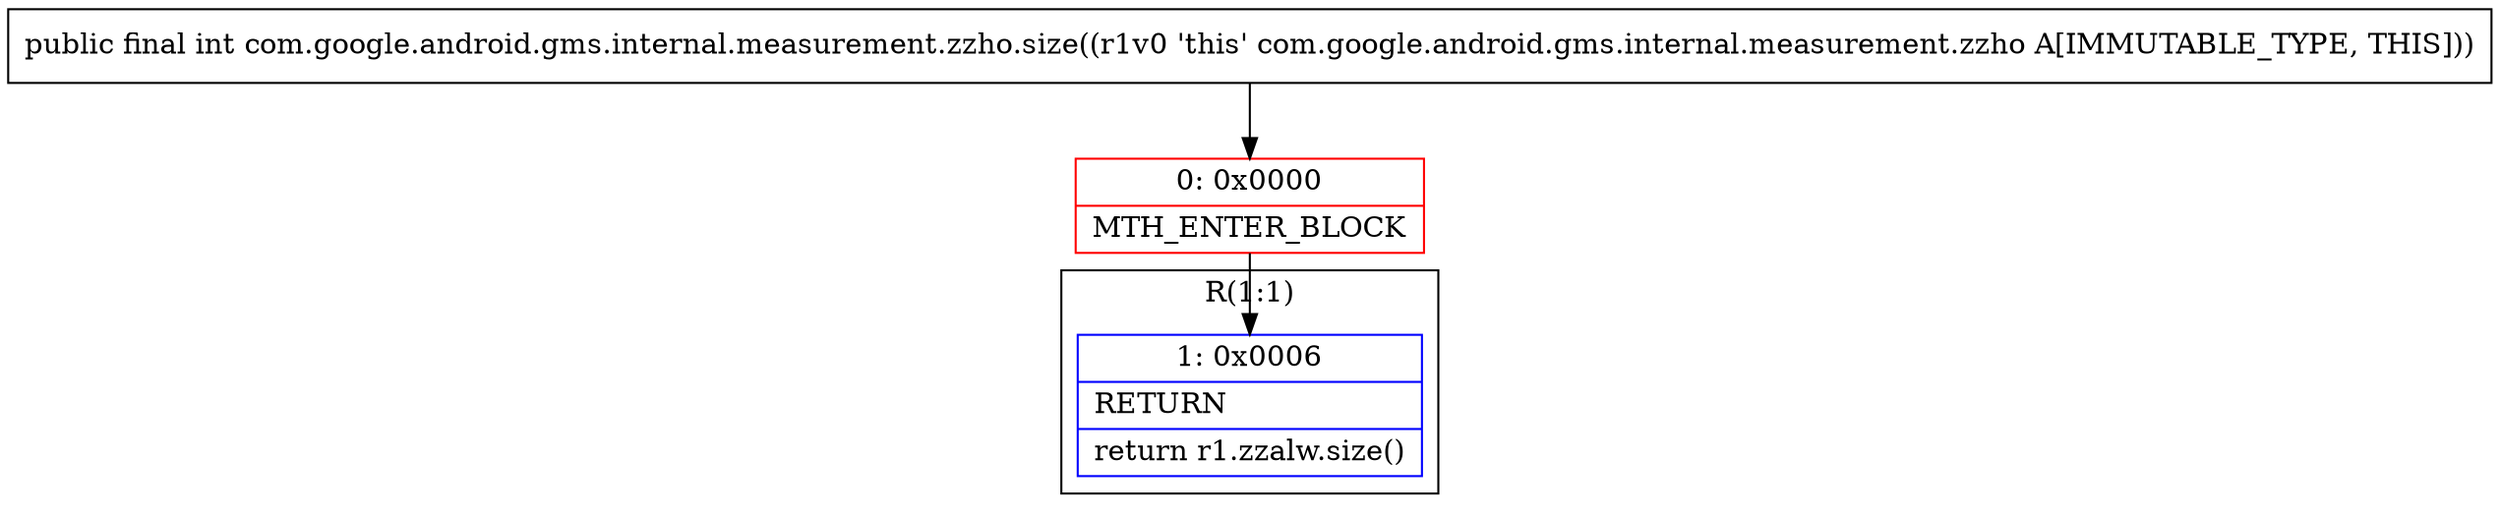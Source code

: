 digraph "CFG forcom.google.android.gms.internal.measurement.zzho.size()I" {
subgraph cluster_Region_274041859 {
label = "R(1:1)";
node [shape=record,color=blue];
Node_1 [shape=record,label="{1\:\ 0x0006|RETURN\l|return r1.zzalw.size()\l}"];
}
Node_0 [shape=record,color=red,label="{0\:\ 0x0000|MTH_ENTER_BLOCK\l}"];
MethodNode[shape=record,label="{public final int com.google.android.gms.internal.measurement.zzho.size((r1v0 'this' com.google.android.gms.internal.measurement.zzho A[IMMUTABLE_TYPE, THIS])) }"];
MethodNode -> Node_0;
Node_0 -> Node_1;
}

